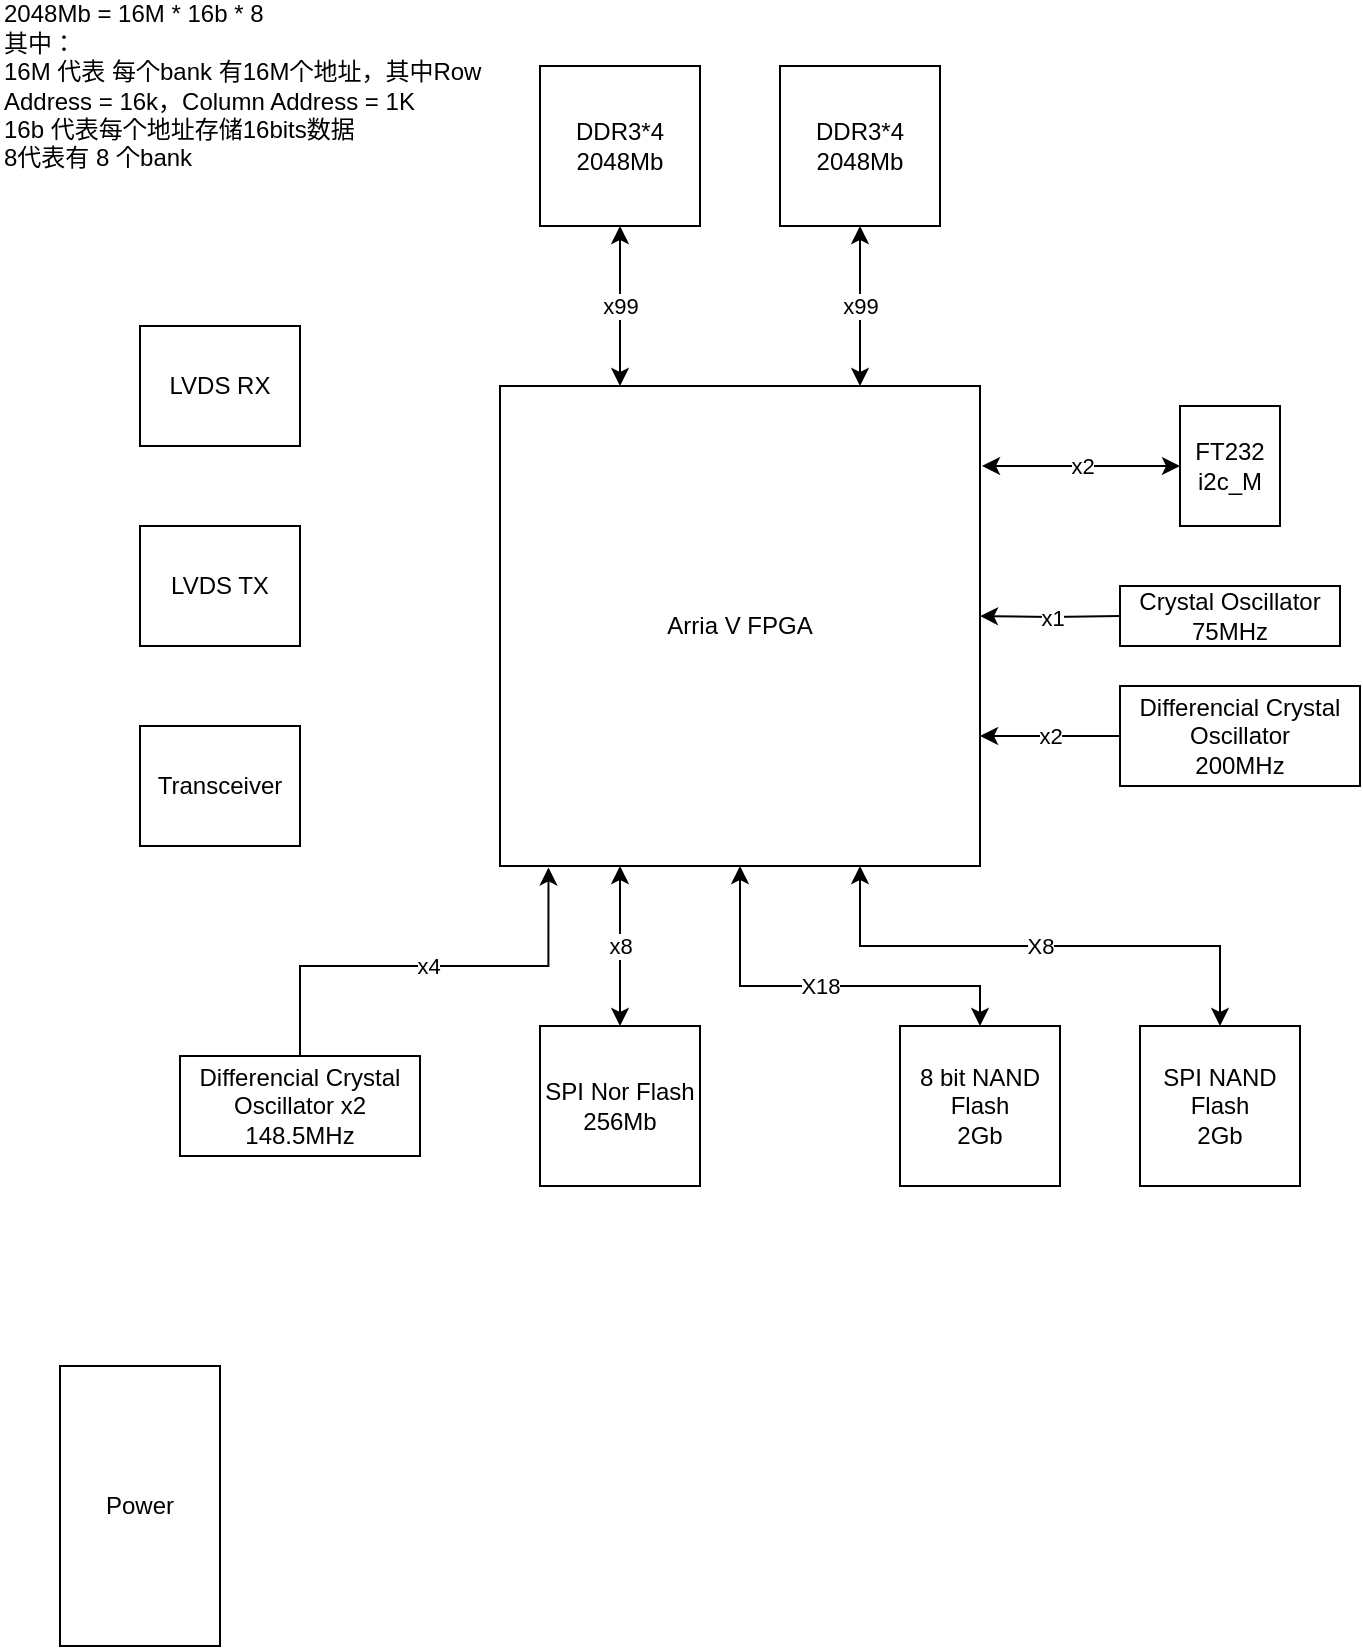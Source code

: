 <mxfile version="12.2.4" pages="1"><diagram id="_QHKT8PMhLpl7XhHERAT" name="Page-1"><mxGraphModel dx="976" dy="625" grid="1" gridSize="10" guides="1" tooltips="1" connect="1" arrows="1" fold="1" page="1" pageScale="1" pageWidth="827" pageHeight="1169" math="0" shadow="0"><root><mxCell id="0"/><mxCell id="1" parent="0"/><mxCell id="14" value="x99" style="edgeStyle=orthogonalEdgeStyle;rounded=0;orthogonalLoop=1;jettySize=auto;html=1;exitX=0.25;exitY=0;exitDx=0;exitDy=0;entryX=0.5;entryY=1;entryDx=0;entryDy=0;startArrow=classic;startFill=1;" parent="1" source="2" target="5" edge="1"><mxGeometry relative="1" as="geometry"><Array as="points"/></mxGeometry></mxCell><mxCell id="21" value="x1" style="edgeStyle=orthogonalEdgeStyle;rounded=0;orthogonalLoop=1;jettySize=auto;html=1;entryX=0;entryY=0.5;entryDx=0;entryDy=0;startArrow=classic;startFill=1;endArrow=none;endFill=0;" parent="1" target="6" edge="1"><mxGeometry relative="1" as="geometry"><mxPoint x="500" y="315" as="sourcePoint"/><Array as="points"/></mxGeometry></mxCell><mxCell id="24" value="X8" style="edgeStyle=orthogonalEdgeStyle;rounded=0;orthogonalLoop=1;jettySize=auto;html=1;exitX=0.75;exitY=1;exitDx=0;exitDy=0;entryX=0.5;entryY=0;entryDx=0;entryDy=0;startArrow=classic;startFill=1;endArrow=classic;endFill=1;" parent="1" source="2" target="4" edge="1"><mxGeometry relative="1" as="geometry"/></mxCell><mxCell id="25" value="X18" style="edgeStyle=orthogonalEdgeStyle;rounded=0;orthogonalLoop=1;jettySize=auto;html=1;exitX=0.5;exitY=1;exitDx=0;exitDy=0;entryX=0.5;entryY=0;entryDx=0;entryDy=0;startArrow=classic;startFill=1;endArrow=classic;endFill=1;" parent="1" source="2" target="23" edge="1"><mxGeometry relative="1" as="geometry"><Array as="points"><mxPoint x="380" y="500"/><mxPoint x="500" y="500"/></Array></mxGeometry></mxCell><mxCell id="2" value="Arria V FPGA" style="whiteSpace=wrap;html=1;aspect=fixed;" parent="1" vertex="1"><mxGeometry x="260" y="200" width="240" height="240" as="geometry"/></mxCell><mxCell id="3" value="Power" style="rounded=0;whiteSpace=wrap;html=1;rotation=0;" parent="1" vertex="1"><mxGeometry x="40" y="690" width="80" height="140" as="geometry"/></mxCell><mxCell id="4" value="SPI NAND Flash&lt;br&gt;2Gb" style="rounded=0;whiteSpace=wrap;html=1;rotation=0;" parent="1" vertex="1"><mxGeometry x="580" y="520" width="80" height="80" as="geometry"/></mxCell><mxCell id="5" value="DDR3*4&lt;br&gt;2048Mb" style="rounded=0;whiteSpace=wrap;html=1;rotation=0;" parent="1" vertex="1"><mxGeometry x="280" y="40" width="80" height="80" as="geometry"/></mxCell><mxCell id="6" value="Crystal Oscillator&lt;br&gt;75MHz" style="rounded=0;whiteSpace=wrap;html=1;rotation=0;" parent="1" vertex="1"><mxGeometry x="570" y="300" width="110" height="30" as="geometry"/></mxCell><mxCell id="7" value="LVDS RX" style="rounded=0;whiteSpace=wrap;html=1;" parent="1" vertex="1"><mxGeometry x="80" y="170" width="80" height="60" as="geometry"/></mxCell><mxCell id="12" value="2048Mb = 16M * 16b * 8&lt;br&gt;其中：&lt;br&gt;16M 代表 每个bank 有16M个地址，其中Row Address = 16k，Column Address = 1K&lt;br&gt;16b 代表每个地址存储16bits数据&lt;br&gt;8代表有 8 个bank" style="text;html=1;strokeColor=none;fillColor=none;align=left;verticalAlign=middle;whiteSpace=wrap;rounded=0;" parent="1" vertex="1"><mxGeometry x="10" y="40" width="270" height="20" as="geometry"/></mxCell><mxCell id="17" value="x2" style="edgeStyle=orthogonalEdgeStyle;rounded=0;orthogonalLoop=1;jettySize=auto;html=1;exitX=0;exitY=0.5;exitDx=0;exitDy=0;startArrow=classic;startFill=1;" parent="1" source="15" edge="1"><mxGeometry relative="1" as="geometry"><mxPoint x="501" y="240" as="targetPoint"/><Array as="points"><mxPoint x="501" y="240"/></Array></mxGeometry></mxCell><mxCell id="15" value="FT232&lt;br&gt;i2c_M" style="rounded=0;whiteSpace=wrap;html=1;rotation=0;" parent="1" vertex="1"><mxGeometry x="600" y="210" width="50" height="60" as="geometry"/></mxCell><mxCell id="19" value="x99" style="edgeStyle=orthogonalEdgeStyle;rounded=0;orthogonalLoop=1;jettySize=auto;html=1;exitX=0.5;exitY=1;exitDx=0;exitDy=0;entryX=0.75;entryY=0;entryDx=0;entryDy=0;startArrow=classic;startFill=1;" parent="1" source="18" target="2" edge="1"><mxGeometry relative="1" as="geometry"/></mxCell><mxCell id="18" value="DDR3*4&lt;br&gt;2048Mb" style="rounded=0;whiteSpace=wrap;html=1;rotation=0;" parent="1" vertex="1"><mxGeometry x="400" y="40" width="80" height="80" as="geometry"/></mxCell><mxCell id="22" value="x2" style="edgeStyle=orthogonalEdgeStyle;rounded=0;orthogonalLoop=1;jettySize=auto;html=1;exitX=0;exitY=0.5;exitDx=0;exitDy=0;startArrow=none;startFill=0;endArrow=classic;endFill=1;" parent="1" source="20" edge="1"><mxGeometry relative="1" as="geometry"><mxPoint x="500" y="375" as="targetPoint"/></mxGeometry></mxCell><mxCell id="20" value="Differencial Crystal Oscillator&lt;br&gt;200MHz" style="rounded=0;whiteSpace=wrap;html=1;rotation=0;" parent="1" vertex="1"><mxGeometry x="570" y="350" width="120" height="50" as="geometry"/></mxCell><mxCell id="23" value="8 bit NAND Flash&lt;br&gt;2Gb" style="rounded=0;whiteSpace=wrap;html=1;rotation=0;" parent="1" vertex="1"><mxGeometry x="460" y="520" width="80" height="80" as="geometry"/></mxCell><mxCell id="27" value="x4" style="edgeStyle=orthogonalEdgeStyle;rounded=0;orthogonalLoop=1;jettySize=auto;html=1;exitX=0.5;exitY=0;exitDx=0;exitDy=0;entryX=0.101;entryY=1.003;entryDx=0;entryDy=0;entryPerimeter=0;startArrow=none;startFill=0;endArrow=classic;endFill=1;" parent="1" source="26" target="2" edge="1"><mxGeometry relative="1" as="geometry"><Array as="points"><mxPoint x="160" y="490"/><mxPoint x="284" y="490"/></Array></mxGeometry></mxCell><mxCell id="26" value="Differencial Crystal Oscillator x2&lt;br&gt;148.5MHz" style="rounded=0;whiteSpace=wrap;html=1;rotation=0;" parent="1" vertex="1"><mxGeometry x="100" y="535" width="120" height="50" as="geometry"/></mxCell><mxCell id="29" value="x8" style="edgeStyle=orthogonalEdgeStyle;rounded=0;orthogonalLoop=1;jettySize=auto;html=1;exitX=0.5;exitY=0;exitDx=0;exitDy=0;entryX=0.25;entryY=1;entryDx=0;entryDy=0;startArrow=classic;startFill=1;endArrow=classic;endFill=1;" parent="1" source="28" target="2" edge="1"><mxGeometry relative="1" as="geometry"/></mxCell><mxCell id="28" value="SPI Nor Flash&lt;br&gt;256Mb" style="rounded=0;whiteSpace=wrap;html=1;rotation=0;" parent="1" vertex="1"><mxGeometry x="280" y="520" width="80" height="80" as="geometry"/></mxCell><mxCell id="30" value="Transceiver" style="rounded=0;whiteSpace=wrap;html=1;" parent="1" vertex="1"><mxGeometry x="80" y="370" width="80" height="60" as="geometry"/></mxCell><mxCell id="31" value="LVDS TX" style="rounded=0;whiteSpace=wrap;html=1;" parent="1" vertex="1"><mxGeometry x="80" y="270" width="80" height="60" as="geometry"/></mxCell></root></mxGraphModel></diagram></mxfile>